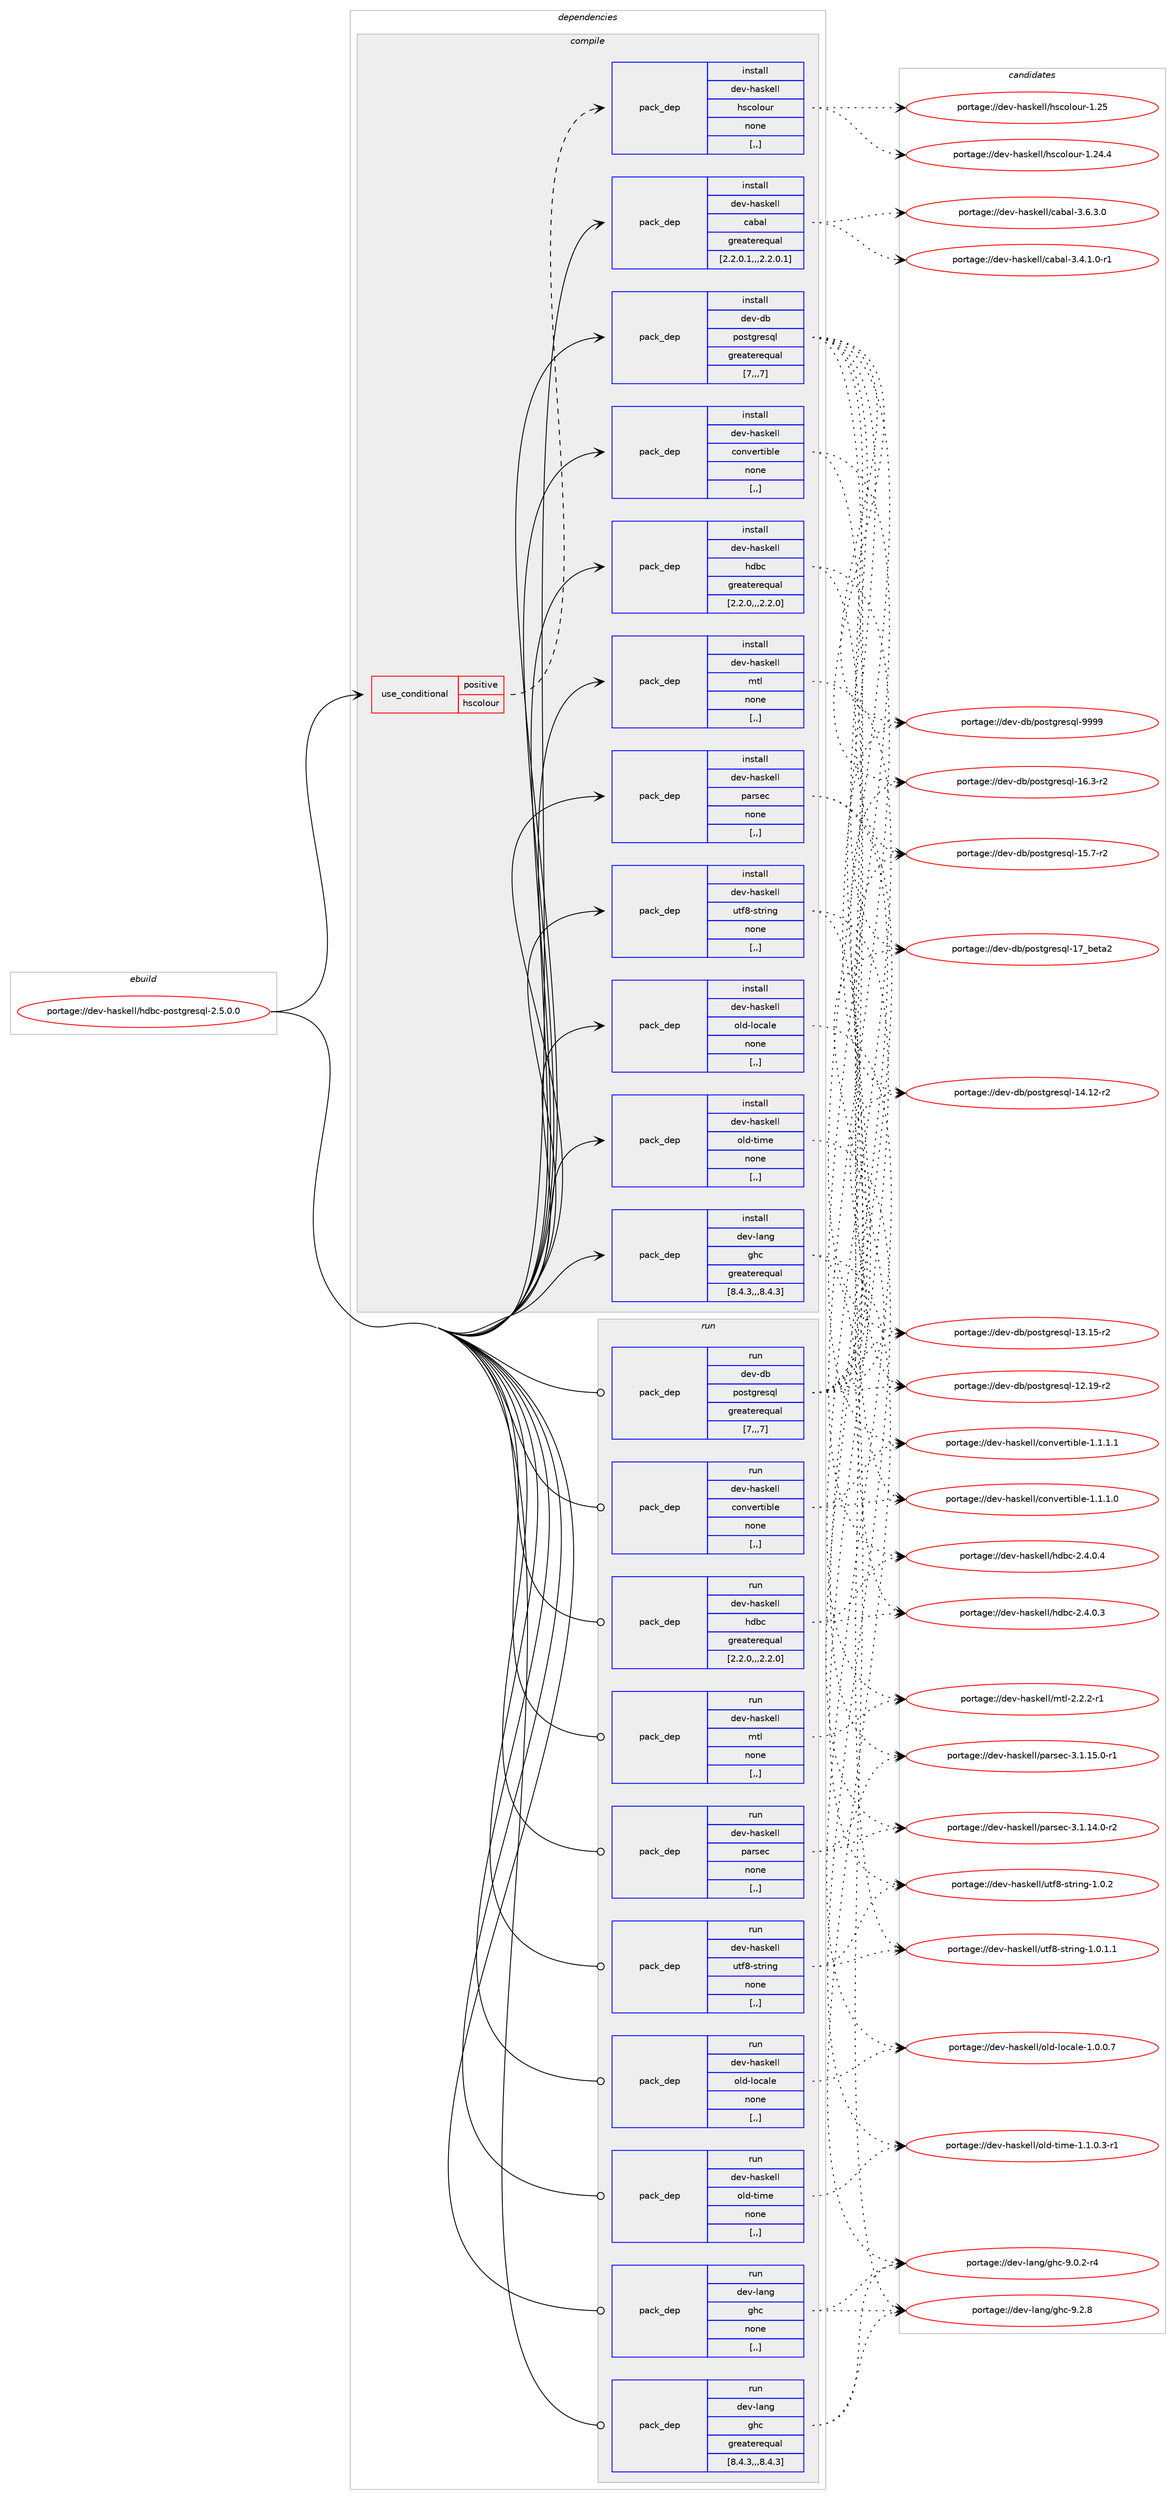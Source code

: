 digraph prolog {

# *************
# Graph options
# *************

newrank=true;
concentrate=true;
compound=true;
graph [rankdir=LR,fontname=Helvetica,fontsize=10,ranksep=1.5];#, ranksep=2.5, nodesep=0.2];
edge  [arrowhead=vee];
node  [fontname=Helvetica,fontsize=10];

# **********
# The ebuild
# **********

subgraph cluster_leftcol {
color=gray;
label=<<i>ebuild</i>>;
id [label="portage://dev-haskell/hdbc-postgresql-2.5.0.0", color=red, width=4, href="../dev-haskell/hdbc-postgresql-2.5.0.0.svg"];
}

# ****************
# The dependencies
# ****************

subgraph cluster_midcol {
color=gray;
label=<<i>dependencies</i>>;
subgraph cluster_compile {
fillcolor="#eeeeee";
style=filled;
label=<<i>compile</i>>;
subgraph cond20472 {
dependency81168 [label=<<TABLE BORDER="0" CELLBORDER="1" CELLSPACING="0" CELLPADDING="4"><TR><TD ROWSPAN="3" CELLPADDING="10">use_conditional</TD></TR><TR><TD>positive</TD></TR><TR><TD>hscolour</TD></TR></TABLE>>, shape=none, color=red];
subgraph pack59702 {
dependency81169 [label=<<TABLE BORDER="0" CELLBORDER="1" CELLSPACING="0" CELLPADDING="4" WIDTH="220"><TR><TD ROWSPAN="6" CELLPADDING="30">pack_dep</TD></TR><TR><TD WIDTH="110">install</TD></TR><TR><TD>dev-haskell</TD></TR><TR><TD>hscolour</TD></TR><TR><TD>none</TD></TR><TR><TD>[,,]</TD></TR></TABLE>>, shape=none, color=blue];
}
dependency81168:e -> dependency81169:w [weight=20,style="dashed",arrowhead="vee"];
}
id:e -> dependency81168:w [weight=20,style="solid",arrowhead="vee"];
subgraph pack59703 {
dependency81170 [label=<<TABLE BORDER="0" CELLBORDER="1" CELLSPACING="0" CELLPADDING="4" WIDTH="220"><TR><TD ROWSPAN="6" CELLPADDING="30">pack_dep</TD></TR><TR><TD WIDTH="110">install</TD></TR><TR><TD>dev-db</TD></TR><TR><TD>postgresql</TD></TR><TR><TD>greaterequal</TD></TR><TR><TD>[7,,,7]</TD></TR></TABLE>>, shape=none, color=blue];
}
id:e -> dependency81170:w [weight=20,style="solid",arrowhead="vee"];
subgraph pack59704 {
dependency81171 [label=<<TABLE BORDER="0" CELLBORDER="1" CELLSPACING="0" CELLPADDING="4" WIDTH="220"><TR><TD ROWSPAN="6" CELLPADDING="30">pack_dep</TD></TR><TR><TD WIDTH="110">install</TD></TR><TR><TD>dev-haskell</TD></TR><TR><TD>cabal</TD></TR><TR><TD>greaterequal</TD></TR><TR><TD>[2.2.0.1,,,2.2.0.1]</TD></TR></TABLE>>, shape=none, color=blue];
}
id:e -> dependency81171:w [weight=20,style="solid",arrowhead="vee"];
subgraph pack59705 {
dependency81172 [label=<<TABLE BORDER="0" CELLBORDER="1" CELLSPACING="0" CELLPADDING="4" WIDTH="220"><TR><TD ROWSPAN="6" CELLPADDING="30">pack_dep</TD></TR><TR><TD WIDTH="110">install</TD></TR><TR><TD>dev-haskell</TD></TR><TR><TD>convertible</TD></TR><TR><TD>none</TD></TR><TR><TD>[,,]</TD></TR></TABLE>>, shape=none, color=blue];
}
id:e -> dependency81172:w [weight=20,style="solid",arrowhead="vee"];
subgraph pack59706 {
dependency81173 [label=<<TABLE BORDER="0" CELLBORDER="1" CELLSPACING="0" CELLPADDING="4" WIDTH="220"><TR><TD ROWSPAN="6" CELLPADDING="30">pack_dep</TD></TR><TR><TD WIDTH="110">install</TD></TR><TR><TD>dev-haskell</TD></TR><TR><TD>hdbc</TD></TR><TR><TD>greaterequal</TD></TR><TR><TD>[2.2.0,,,2.2.0]</TD></TR></TABLE>>, shape=none, color=blue];
}
id:e -> dependency81173:w [weight=20,style="solid",arrowhead="vee"];
subgraph pack59707 {
dependency81174 [label=<<TABLE BORDER="0" CELLBORDER="1" CELLSPACING="0" CELLPADDING="4" WIDTH="220"><TR><TD ROWSPAN="6" CELLPADDING="30">pack_dep</TD></TR><TR><TD WIDTH="110">install</TD></TR><TR><TD>dev-haskell</TD></TR><TR><TD>mtl</TD></TR><TR><TD>none</TD></TR><TR><TD>[,,]</TD></TR></TABLE>>, shape=none, color=blue];
}
id:e -> dependency81174:w [weight=20,style="solid",arrowhead="vee"];
subgraph pack59708 {
dependency81175 [label=<<TABLE BORDER="0" CELLBORDER="1" CELLSPACING="0" CELLPADDING="4" WIDTH="220"><TR><TD ROWSPAN="6" CELLPADDING="30">pack_dep</TD></TR><TR><TD WIDTH="110">install</TD></TR><TR><TD>dev-haskell</TD></TR><TR><TD>old-locale</TD></TR><TR><TD>none</TD></TR><TR><TD>[,,]</TD></TR></TABLE>>, shape=none, color=blue];
}
id:e -> dependency81175:w [weight=20,style="solid",arrowhead="vee"];
subgraph pack59709 {
dependency81176 [label=<<TABLE BORDER="0" CELLBORDER="1" CELLSPACING="0" CELLPADDING="4" WIDTH="220"><TR><TD ROWSPAN="6" CELLPADDING="30">pack_dep</TD></TR><TR><TD WIDTH="110">install</TD></TR><TR><TD>dev-haskell</TD></TR><TR><TD>old-time</TD></TR><TR><TD>none</TD></TR><TR><TD>[,,]</TD></TR></TABLE>>, shape=none, color=blue];
}
id:e -> dependency81176:w [weight=20,style="solid",arrowhead="vee"];
subgraph pack59710 {
dependency81177 [label=<<TABLE BORDER="0" CELLBORDER="1" CELLSPACING="0" CELLPADDING="4" WIDTH="220"><TR><TD ROWSPAN="6" CELLPADDING="30">pack_dep</TD></TR><TR><TD WIDTH="110">install</TD></TR><TR><TD>dev-haskell</TD></TR><TR><TD>parsec</TD></TR><TR><TD>none</TD></TR><TR><TD>[,,]</TD></TR></TABLE>>, shape=none, color=blue];
}
id:e -> dependency81177:w [weight=20,style="solid",arrowhead="vee"];
subgraph pack59711 {
dependency81178 [label=<<TABLE BORDER="0" CELLBORDER="1" CELLSPACING="0" CELLPADDING="4" WIDTH="220"><TR><TD ROWSPAN="6" CELLPADDING="30">pack_dep</TD></TR><TR><TD WIDTH="110">install</TD></TR><TR><TD>dev-haskell</TD></TR><TR><TD>utf8-string</TD></TR><TR><TD>none</TD></TR><TR><TD>[,,]</TD></TR></TABLE>>, shape=none, color=blue];
}
id:e -> dependency81178:w [weight=20,style="solid",arrowhead="vee"];
subgraph pack59712 {
dependency81179 [label=<<TABLE BORDER="0" CELLBORDER="1" CELLSPACING="0" CELLPADDING="4" WIDTH="220"><TR><TD ROWSPAN="6" CELLPADDING="30">pack_dep</TD></TR><TR><TD WIDTH="110">install</TD></TR><TR><TD>dev-lang</TD></TR><TR><TD>ghc</TD></TR><TR><TD>greaterequal</TD></TR><TR><TD>[8.4.3,,,8.4.3]</TD></TR></TABLE>>, shape=none, color=blue];
}
id:e -> dependency81179:w [weight=20,style="solid",arrowhead="vee"];
}
subgraph cluster_compileandrun {
fillcolor="#eeeeee";
style=filled;
label=<<i>compile and run</i>>;
}
subgraph cluster_run {
fillcolor="#eeeeee";
style=filled;
label=<<i>run</i>>;
subgraph pack59713 {
dependency81180 [label=<<TABLE BORDER="0" CELLBORDER="1" CELLSPACING="0" CELLPADDING="4" WIDTH="220"><TR><TD ROWSPAN="6" CELLPADDING="30">pack_dep</TD></TR><TR><TD WIDTH="110">run</TD></TR><TR><TD>dev-db</TD></TR><TR><TD>postgresql</TD></TR><TR><TD>greaterequal</TD></TR><TR><TD>[7,,,7]</TD></TR></TABLE>>, shape=none, color=blue];
}
id:e -> dependency81180:w [weight=20,style="solid",arrowhead="odot"];
subgraph pack59714 {
dependency81181 [label=<<TABLE BORDER="0" CELLBORDER="1" CELLSPACING="0" CELLPADDING="4" WIDTH="220"><TR><TD ROWSPAN="6" CELLPADDING="30">pack_dep</TD></TR><TR><TD WIDTH="110">run</TD></TR><TR><TD>dev-haskell</TD></TR><TR><TD>convertible</TD></TR><TR><TD>none</TD></TR><TR><TD>[,,]</TD></TR></TABLE>>, shape=none, color=blue];
}
id:e -> dependency81181:w [weight=20,style="solid",arrowhead="odot"];
subgraph pack59715 {
dependency81182 [label=<<TABLE BORDER="0" CELLBORDER="1" CELLSPACING="0" CELLPADDING="4" WIDTH="220"><TR><TD ROWSPAN="6" CELLPADDING="30">pack_dep</TD></TR><TR><TD WIDTH="110">run</TD></TR><TR><TD>dev-haskell</TD></TR><TR><TD>hdbc</TD></TR><TR><TD>greaterequal</TD></TR><TR><TD>[2.2.0,,,2.2.0]</TD></TR></TABLE>>, shape=none, color=blue];
}
id:e -> dependency81182:w [weight=20,style="solid",arrowhead="odot"];
subgraph pack59716 {
dependency81183 [label=<<TABLE BORDER="0" CELLBORDER="1" CELLSPACING="0" CELLPADDING="4" WIDTH="220"><TR><TD ROWSPAN="6" CELLPADDING="30">pack_dep</TD></TR><TR><TD WIDTH="110">run</TD></TR><TR><TD>dev-haskell</TD></TR><TR><TD>mtl</TD></TR><TR><TD>none</TD></TR><TR><TD>[,,]</TD></TR></TABLE>>, shape=none, color=blue];
}
id:e -> dependency81183:w [weight=20,style="solid",arrowhead="odot"];
subgraph pack59717 {
dependency81184 [label=<<TABLE BORDER="0" CELLBORDER="1" CELLSPACING="0" CELLPADDING="4" WIDTH="220"><TR><TD ROWSPAN="6" CELLPADDING="30">pack_dep</TD></TR><TR><TD WIDTH="110">run</TD></TR><TR><TD>dev-haskell</TD></TR><TR><TD>old-locale</TD></TR><TR><TD>none</TD></TR><TR><TD>[,,]</TD></TR></TABLE>>, shape=none, color=blue];
}
id:e -> dependency81184:w [weight=20,style="solid",arrowhead="odot"];
subgraph pack59718 {
dependency81185 [label=<<TABLE BORDER="0" CELLBORDER="1" CELLSPACING="0" CELLPADDING="4" WIDTH="220"><TR><TD ROWSPAN="6" CELLPADDING="30">pack_dep</TD></TR><TR><TD WIDTH="110">run</TD></TR><TR><TD>dev-haskell</TD></TR><TR><TD>old-time</TD></TR><TR><TD>none</TD></TR><TR><TD>[,,]</TD></TR></TABLE>>, shape=none, color=blue];
}
id:e -> dependency81185:w [weight=20,style="solid",arrowhead="odot"];
subgraph pack59719 {
dependency81186 [label=<<TABLE BORDER="0" CELLBORDER="1" CELLSPACING="0" CELLPADDING="4" WIDTH="220"><TR><TD ROWSPAN="6" CELLPADDING="30">pack_dep</TD></TR><TR><TD WIDTH="110">run</TD></TR><TR><TD>dev-haskell</TD></TR><TR><TD>parsec</TD></TR><TR><TD>none</TD></TR><TR><TD>[,,]</TD></TR></TABLE>>, shape=none, color=blue];
}
id:e -> dependency81186:w [weight=20,style="solid",arrowhead="odot"];
subgraph pack59720 {
dependency81187 [label=<<TABLE BORDER="0" CELLBORDER="1" CELLSPACING="0" CELLPADDING="4" WIDTH="220"><TR><TD ROWSPAN="6" CELLPADDING="30">pack_dep</TD></TR><TR><TD WIDTH="110">run</TD></TR><TR><TD>dev-haskell</TD></TR><TR><TD>utf8-string</TD></TR><TR><TD>none</TD></TR><TR><TD>[,,]</TD></TR></TABLE>>, shape=none, color=blue];
}
id:e -> dependency81187:w [weight=20,style="solid",arrowhead="odot"];
subgraph pack59721 {
dependency81188 [label=<<TABLE BORDER="0" CELLBORDER="1" CELLSPACING="0" CELLPADDING="4" WIDTH="220"><TR><TD ROWSPAN="6" CELLPADDING="30">pack_dep</TD></TR><TR><TD WIDTH="110">run</TD></TR><TR><TD>dev-lang</TD></TR><TR><TD>ghc</TD></TR><TR><TD>greaterequal</TD></TR><TR><TD>[8.4.3,,,8.4.3]</TD></TR></TABLE>>, shape=none, color=blue];
}
id:e -> dependency81188:w [weight=20,style="solid",arrowhead="odot"];
subgraph pack59722 {
dependency81189 [label=<<TABLE BORDER="0" CELLBORDER="1" CELLSPACING="0" CELLPADDING="4" WIDTH="220"><TR><TD ROWSPAN="6" CELLPADDING="30">pack_dep</TD></TR><TR><TD WIDTH="110">run</TD></TR><TR><TD>dev-lang</TD></TR><TR><TD>ghc</TD></TR><TR><TD>none</TD></TR><TR><TD>[,,]</TD></TR></TABLE>>, shape=none, color=blue];
}
id:e -> dependency81189:w [weight=20,style="solid",arrowhead="odot"];
}
}

# **************
# The candidates
# **************

subgraph cluster_choices {
rank=same;
color=gray;
label=<<i>candidates</i>>;

subgraph choice59702 {
color=black;
nodesep=1;
choice100101118451049711510710110810847104115991111081111171144549465053 [label="portage://dev-haskell/hscolour-1.25", color=red, width=4,href="../dev-haskell/hscolour-1.25.svg"];
choice1001011184510497115107101108108471041159911110811111711445494650524652 [label="portage://dev-haskell/hscolour-1.24.4", color=red, width=4,href="../dev-haskell/hscolour-1.24.4.svg"];
dependency81169:e -> choice100101118451049711510710110810847104115991111081111171144549465053:w [style=dotted,weight="100"];
dependency81169:e -> choice1001011184510497115107101108108471041159911110811111711445494650524652:w [style=dotted,weight="100"];
}
subgraph choice59703 {
color=black;
nodesep=1;
choice1001011184510098471121111151161031141011151131084557575757 [label="portage://dev-db/postgresql-9999", color=red, width=4,href="../dev-db/postgresql-9999.svg"];
choice10010111845100984711211111511610311410111511310845495595981011169750 [label="portage://dev-db/postgresql-17_beta2", color=red, width=4,href="../dev-db/postgresql-17_beta2.svg"];
choice10010111845100984711211111511610311410111511310845495446514511450 [label="portage://dev-db/postgresql-16.3-r2", color=red, width=4,href="../dev-db/postgresql-16.3-r2.svg"];
choice10010111845100984711211111511610311410111511310845495346554511450 [label="portage://dev-db/postgresql-15.7-r2", color=red, width=4,href="../dev-db/postgresql-15.7-r2.svg"];
choice1001011184510098471121111151161031141011151131084549524649504511450 [label="portage://dev-db/postgresql-14.12-r2", color=red, width=4,href="../dev-db/postgresql-14.12-r2.svg"];
choice1001011184510098471121111151161031141011151131084549514649534511450 [label="portage://dev-db/postgresql-13.15-r2", color=red, width=4,href="../dev-db/postgresql-13.15-r2.svg"];
choice1001011184510098471121111151161031141011151131084549504649574511450 [label="portage://dev-db/postgresql-12.19-r2", color=red, width=4,href="../dev-db/postgresql-12.19-r2.svg"];
dependency81170:e -> choice1001011184510098471121111151161031141011151131084557575757:w [style=dotted,weight="100"];
dependency81170:e -> choice10010111845100984711211111511610311410111511310845495595981011169750:w [style=dotted,weight="100"];
dependency81170:e -> choice10010111845100984711211111511610311410111511310845495446514511450:w [style=dotted,weight="100"];
dependency81170:e -> choice10010111845100984711211111511610311410111511310845495346554511450:w [style=dotted,weight="100"];
dependency81170:e -> choice1001011184510098471121111151161031141011151131084549524649504511450:w [style=dotted,weight="100"];
dependency81170:e -> choice1001011184510098471121111151161031141011151131084549514649534511450:w [style=dotted,weight="100"];
dependency81170:e -> choice1001011184510098471121111151161031141011151131084549504649574511450:w [style=dotted,weight="100"];
}
subgraph choice59704 {
color=black;
nodesep=1;
choice100101118451049711510710110810847999798971084551465446514648 [label="portage://dev-haskell/cabal-3.6.3.0", color=red, width=4,href="../dev-haskell/cabal-3.6.3.0.svg"];
choice1001011184510497115107101108108479997989710845514652464946484511449 [label="portage://dev-haskell/cabal-3.4.1.0-r1", color=red, width=4,href="../dev-haskell/cabal-3.4.1.0-r1.svg"];
dependency81171:e -> choice100101118451049711510710110810847999798971084551465446514648:w [style=dotted,weight="100"];
dependency81171:e -> choice1001011184510497115107101108108479997989710845514652464946484511449:w [style=dotted,weight="100"];
}
subgraph choice59705 {
color=black;
nodesep=1;
choice10010111845104971151071011081084799111110118101114116105981081014549464946494649 [label="portage://dev-haskell/convertible-1.1.1.1", color=red, width=4,href="../dev-haskell/convertible-1.1.1.1.svg"];
choice10010111845104971151071011081084799111110118101114116105981081014549464946494648 [label="portage://dev-haskell/convertible-1.1.1.0", color=red, width=4,href="../dev-haskell/convertible-1.1.1.0.svg"];
dependency81172:e -> choice10010111845104971151071011081084799111110118101114116105981081014549464946494649:w [style=dotted,weight="100"];
dependency81172:e -> choice10010111845104971151071011081084799111110118101114116105981081014549464946494648:w [style=dotted,weight="100"];
}
subgraph choice59706 {
color=black;
nodesep=1;
choice10010111845104971151071011081084710410098994550465246484652 [label="portage://dev-haskell/hdbc-2.4.0.4", color=red, width=4,href="../dev-haskell/hdbc-2.4.0.4.svg"];
choice10010111845104971151071011081084710410098994550465246484651 [label="portage://dev-haskell/hdbc-2.4.0.3", color=red, width=4,href="../dev-haskell/hdbc-2.4.0.3.svg"];
dependency81173:e -> choice10010111845104971151071011081084710410098994550465246484652:w [style=dotted,weight="100"];
dependency81173:e -> choice10010111845104971151071011081084710410098994550465246484651:w [style=dotted,weight="100"];
}
subgraph choice59707 {
color=black;
nodesep=1;
choice1001011184510497115107101108108471091161084550465046504511449 [label="portage://dev-haskell/mtl-2.2.2-r1", color=red, width=4,href="../dev-haskell/mtl-2.2.2-r1.svg"];
dependency81174:e -> choice1001011184510497115107101108108471091161084550465046504511449:w [style=dotted,weight="100"];
}
subgraph choice59708 {
color=black;
nodesep=1;
choice1001011184510497115107101108108471111081004510811199971081014549464846484655 [label="portage://dev-haskell/old-locale-1.0.0.7", color=red, width=4,href="../dev-haskell/old-locale-1.0.0.7.svg"];
dependency81175:e -> choice1001011184510497115107101108108471111081004510811199971081014549464846484655:w [style=dotted,weight="100"];
}
subgraph choice59709 {
color=black;
nodesep=1;
choice1001011184510497115107101108108471111081004511610510910145494649464846514511449 [label="portage://dev-haskell/old-time-1.1.0.3-r1", color=red, width=4,href="../dev-haskell/old-time-1.1.0.3-r1.svg"];
dependency81176:e -> choice1001011184510497115107101108108471111081004511610510910145494649464846514511449:w [style=dotted,weight="100"];
}
subgraph choice59710 {
color=black;
nodesep=1;
choice10010111845104971151071011081084711297114115101994551464946495346484511449 [label="portage://dev-haskell/parsec-3.1.15.0-r1", color=red, width=4,href="../dev-haskell/parsec-3.1.15.0-r1.svg"];
choice10010111845104971151071011081084711297114115101994551464946495246484511450 [label="portage://dev-haskell/parsec-3.1.14.0-r2", color=red, width=4,href="../dev-haskell/parsec-3.1.14.0-r2.svg"];
dependency81177:e -> choice10010111845104971151071011081084711297114115101994551464946495346484511449:w [style=dotted,weight="100"];
dependency81177:e -> choice10010111845104971151071011081084711297114115101994551464946495246484511450:w [style=dotted,weight="100"];
}
subgraph choice59711 {
color=black;
nodesep=1;
choice1001011184510497115107101108108471171161025645115116114105110103454946484650 [label="portage://dev-haskell/utf8-string-1.0.2", color=red, width=4,href="../dev-haskell/utf8-string-1.0.2.svg"];
choice10010111845104971151071011081084711711610256451151161141051101034549464846494649 [label="portage://dev-haskell/utf8-string-1.0.1.1", color=red, width=4,href="../dev-haskell/utf8-string-1.0.1.1.svg"];
dependency81178:e -> choice1001011184510497115107101108108471171161025645115116114105110103454946484650:w [style=dotted,weight="100"];
dependency81178:e -> choice10010111845104971151071011081084711711610256451151161141051101034549464846494649:w [style=dotted,weight="100"];
}
subgraph choice59712 {
color=black;
nodesep=1;
choice10010111845108971101034710310499455746504656 [label="portage://dev-lang/ghc-9.2.8", color=red, width=4,href="../dev-lang/ghc-9.2.8.svg"];
choice100101118451089711010347103104994557464846504511452 [label="portage://dev-lang/ghc-9.0.2-r4", color=red, width=4,href="../dev-lang/ghc-9.0.2-r4.svg"];
dependency81179:e -> choice10010111845108971101034710310499455746504656:w [style=dotted,weight="100"];
dependency81179:e -> choice100101118451089711010347103104994557464846504511452:w [style=dotted,weight="100"];
}
subgraph choice59713 {
color=black;
nodesep=1;
choice1001011184510098471121111151161031141011151131084557575757 [label="portage://dev-db/postgresql-9999", color=red, width=4,href="../dev-db/postgresql-9999.svg"];
choice10010111845100984711211111511610311410111511310845495595981011169750 [label="portage://dev-db/postgresql-17_beta2", color=red, width=4,href="../dev-db/postgresql-17_beta2.svg"];
choice10010111845100984711211111511610311410111511310845495446514511450 [label="portage://dev-db/postgresql-16.3-r2", color=red, width=4,href="../dev-db/postgresql-16.3-r2.svg"];
choice10010111845100984711211111511610311410111511310845495346554511450 [label="portage://dev-db/postgresql-15.7-r2", color=red, width=4,href="../dev-db/postgresql-15.7-r2.svg"];
choice1001011184510098471121111151161031141011151131084549524649504511450 [label="portage://dev-db/postgresql-14.12-r2", color=red, width=4,href="../dev-db/postgresql-14.12-r2.svg"];
choice1001011184510098471121111151161031141011151131084549514649534511450 [label="portage://dev-db/postgresql-13.15-r2", color=red, width=4,href="../dev-db/postgresql-13.15-r2.svg"];
choice1001011184510098471121111151161031141011151131084549504649574511450 [label="portage://dev-db/postgresql-12.19-r2", color=red, width=4,href="../dev-db/postgresql-12.19-r2.svg"];
dependency81180:e -> choice1001011184510098471121111151161031141011151131084557575757:w [style=dotted,weight="100"];
dependency81180:e -> choice10010111845100984711211111511610311410111511310845495595981011169750:w [style=dotted,weight="100"];
dependency81180:e -> choice10010111845100984711211111511610311410111511310845495446514511450:w [style=dotted,weight="100"];
dependency81180:e -> choice10010111845100984711211111511610311410111511310845495346554511450:w [style=dotted,weight="100"];
dependency81180:e -> choice1001011184510098471121111151161031141011151131084549524649504511450:w [style=dotted,weight="100"];
dependency81180:e -> choice1001011184510098471121111151161031141011151131084549514649534511450:w [style=dotted,weight="100"];
dependency81180:e -> choice1001011184510098471121111151161031141011151131084549504649574511450:w [style=dotted,weight="100"];
}
subgraph choice59714 {
color=black;
nodesep=1;
choice10010111845104971151071011081084799111110118101114116105981081014549464946494649 [label="portage://dev-haskell/convertible-1.1.1.1", color=red, width=4,href="../dev-haskell/convertible-1.1.1.1.svg"];
choice10010111845104971151071011081084799111110118101114116105981081014549464946494648 [label="portage://dev-haskell/convertible-1.1.1.0", color=red, width=4,href="../dev-haskell/convertible-1.1.1.0.svg"];
dependency81181:e -> choice10010111845104971151071011081084799111110118101114116105981081014549464946494649:w [style=dotted,weight="100"];
dependency81181:e -> choice10010111845104971151071011081084799111110118101114116105981081014549464946494648:w [style=dotted,weight="100"];
}
subgraph choice59715 {
color=black;
nodesep=1;
choice10010111845104971151071011081084710410098994550465246484652 [label="portage://dev-haskell/hdbc-2.4.0.4", color=red, width=4,href="../dev-haskell/hdbc-2.4.0.4.svg"];
choice10010111845104971151071011081084710410098994550465246484651 [label="portage://dev-haskell/hdbc-2.4.0.3", color=red, width=4,href="../dev-haskell/hdbc-2.4.0.3.svg"];
dependency81182:e -> choice10010111845104971151071011081084710410098994550465246484652:w [style=dotted,weight="100"];
dependency81182:e -> choice10010111845104971151071011081084710410098994550465246484651:w [style=dotted,weight="100"];
}
subgraph choice59716 {
color=black;
nodesep=1;
choice1001011184510497115107101108108471091161084550465046504511449 [label="portage://dev-haskell/mtl-2.2.2-r1", color=red, width=4,href="../dev-haskell/mtl-2.2.2-r1.svg"];
dependency81183:e -> choice1001011184510497115107101108108471091161084550465046504511449:w [style=dotted,weight="100"];
}
subgraph choice59717 {
color=black;
nodesep=1;
choice1001011184510497115107101108108471111081004510811199971081014549464846484655 [label="portage://dev-haskell/old-locale-1.0.0.7", color=red, width=4,href="../dev-haskell/old-locale-1.0.0.7.svg"];
dependency81184:e -> choice1001011184510497115107101108108471111081004510811199971081014549464846484655:w [style=dotted,weight="100"];
}
subgraph choice59718 {
color=black;
nodesep=1;
choice1001011184510497115107101108108471111081004511610510910145494649464846514511449 [label="portage://dev-haskell/old-time-1.1.0.3-r1", color=red, width=4,href="../dev-haskell/old-time-1.1.0.3-r1.svg"];
dependency81185:e -> choice1001011184510497115107101108108471111081004511610510910145494649464846514511449:w [style=dotted,weight="100"];
}
subgraph choice59719 {
color=black;
nodesep=1;
choice10010111845104971151071011081084711297114115101994551464946495346484511449 [label="portage://dev-haskell/parsec-3.1.15.0-r1", color=red, width=4,href="../dev-haskell/parsec-3.1.15.0-r1.svg"];
choice10010111845104971151071011081084711297114115101994551464946495246484511450 [label="portage://dev-haskell/parsec-3.1.14.0-r2", color=red, width=4,href="../dev-haskell/parsec-3.1.14.0-r2.svg"];
dependency81186:e -> choice10010111845104971151071011081084711297114115101994551464946495346484511449:w [style=dotted,weight="100"];
dependency81186:e -> choice10010111845104971151071011081084711297114115101994551464946495246484511450:w [style=dotted,weight="100"];
}
subgraph choice59720 {
color=black;
nodesep=1;
choice1001011184510497115107101108108471171161025645115116114105110103454946484650 [label="portage://dev-haskell/utf8-string-1.0.2", color=red, width=4,href="../dev-haskell/utf8-string-1.0.2.svg"];
choice10010111845104971151071011081084711711610256451151161141051101034549464846494649 [label="portage://dev-haskell/utf8-string-1.0.1.1", color=red, width=4,href="../dev-haskell/utf8-string-1.0.1.1.svg"];
dependency81187:e -> choice1001011184510497115107101108108471171161025645115116114105110103454946484650:w [style=dotted,weight="100"];
dependency81187:e -> choice10010111845104971151071011081084711711610256451151161141051101034549464846494649:w [style=dotted,weight="100"];
}
subgraph choice59721 {
color=black;
nodesep=1;
choice10010111845108971101034710310499455746504656 [label="portage://dev-lang/ghc-9.2.8", color=red, width=4,href="../dev-lang/ghc-9.2.8.svg"];
choice100101118451089711010347103104994557464846504511452 [label="portage://dev-lang/ghc-9.0.2-r4", color=red, width=4,href="../dev-lang/ghc-9.0.2-r4.svg"];
dependency81188:e -> choice10010111845108971101034710310499455746504656:w [style=dotted,weight="100"];
dependency81188:e -> choice100101118451089711010347103104994557464846504511452:w [style=dotted,weight="100"];
}
subgraph choice59722 {
color=black;
nodesep=1;
choice10010111845108971101034710310499455746504656 [label="portage://dev-lang/ghc-9.2.8", color=red, width=4,href="../dev-lang/ghc-9.2.8.svg"];
choice100101118451089711010347103104994557464846504511452 [label="portage://dev-lang/ghc-9.0.2-r4", color=red, width=4,href="../dev-lang/ghc-9.0.2-r4.svg"];
dependency81189:e -> choice10010111845108971101034710310499455746504656:w [style=dotted,weight="100"];
dependency81189:e -> choice100101118451089711010347103104994557464846504511452:w [style=dotted,weight="100"];
}
}

}
